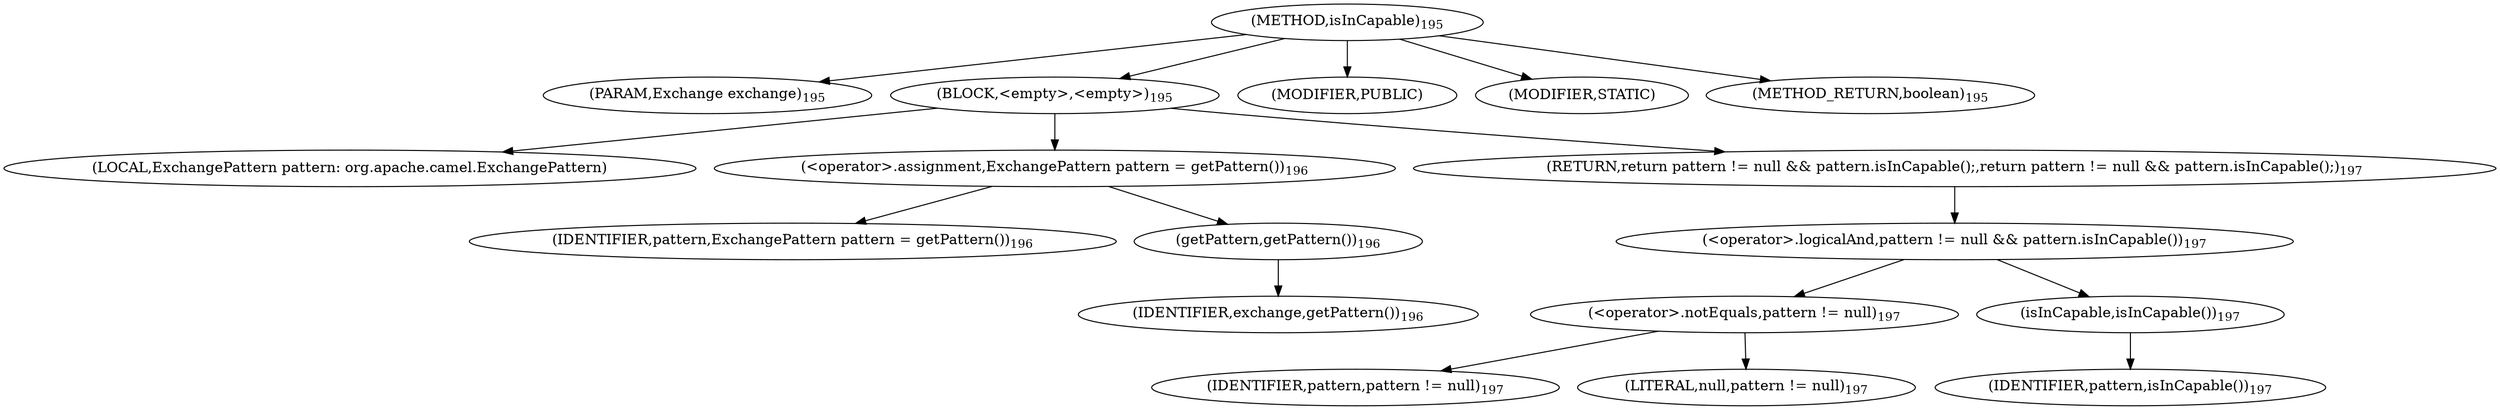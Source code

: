digraph "isInCapable" {  
"342" [label = <(METHOD,isInCapable)<SUB>195</SUB>> ]
"343" [label = <(PARAM,Exchange exchange)<SUB>195</SUB>> ]
"344" [label = <(BLOCK,&lt;empty&gt;,&lt;empty&gt;)<SUB>195</SUB>> ]
"345" [label = <(LOCAL,ExchangePattern pattern: org.apache.camel.ExchangePattern)> ]
"346" [label = <(&lt;operator&gt;.assignment,ExchangePattern pattern = getPattern())<SUB>196</SUB>> ]
"347" [label = <(IDENTIFIER,pattern,ExchangePattern pattern = getPattern())<SUB>196</SUB>> ]
"348" [label = <(getPattern,getPattern())<SUB>196</SUB>> ]
"349" [label = <(IDENTIFIER,exchange,getPattern())<SUB>196</SUB>> ]
"350" [label = <(RETURN,return pattern != null &amp;&amp; pattern.isInCapable();,return pattern != null &amp;&amp; pattern.isInCapable();)<SUB>197</SUB>> ]
"351" [label = <(&lt;operator&gt;.logicalAnd,pattern != null &amp;&amp; pattern.isInCapable())<SUB>197</SUB>> ]
"352" [label = <(&lt;operator&gt;.notEquals,pattern != null)<SUB>197</SUB>> ]
"353" [label = <(IDENTIFIER,pattern,pattern != null)<SUB>197</SUB>> ]
"354" [label = <(LITERAL,null,pattern != null)<SUB>197</SUB>> ]
"355" [label = <(isInCapable,isInCapable())<SUB>197</SUB>> ]
"356" [label = <(IDENTIFIER,pattern,isInCapable())<SUB>197</SUB>> ]
"357" [label = <(MODIFIER,PUBLIC)> ]
"358" [label = <(MODIFIER,STATIC)> ]
"359" [label = <(METHOD_RETURN,boolean)<SUB>195</SUB>> ]
  "342" -> "343" 
  "342" -> "344" 
  "342" -> "357" 
  "342" -> "358" 
  "342" -> "359" 
  "344" -> "345" 
  "344" -> "346" 
  "344" -> "350" 
  "346" -> "347" 
  "346" -> "348" 
  "348" -> "349" 
  "350" -> "351" 
  "351" -> "352" 
  "351" -> "355" 
  "352" -> "353" 
  "352" -> "354" 
  "355" -> "356" 
}
